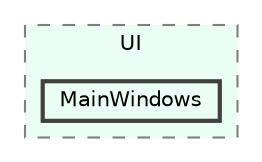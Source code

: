 digraph "C:/GEU/GEUApp/Source/UI/MainWindows"
{
 // LATEX_PDF_SIZE
  bgcolor="transparent";
  edge [fontname=Helvetica,fontsize=10,labelfontname=Helvetica,labelfontsize=10];
  node [fontname=Helvetica,fontsize=10,shape=box,height=0.2,width=0.4];
  compound=true
  subgraph clusterdir_201d0ca4247bd2216c2f0ac04b8cedca {
    graph [ bgcolor="#ebfef5", pencolor="grey50", label="UI", fontname=Helvetica,fontsize=10 style="filled,dashed", URL="dir_201d0ca4247bd2216c2f0ac04b8cedca.html",tooltip=""]
  dir_d6d8f22b6d86cc0f8322458917ada218 [label="MainWindows", fillcolor="#ebfef5", color="grey25", style="filled,bold", URL="dir_d6d8f22b6d86cc0f8322458917ada218.html",tooltip=""];
  }
}
